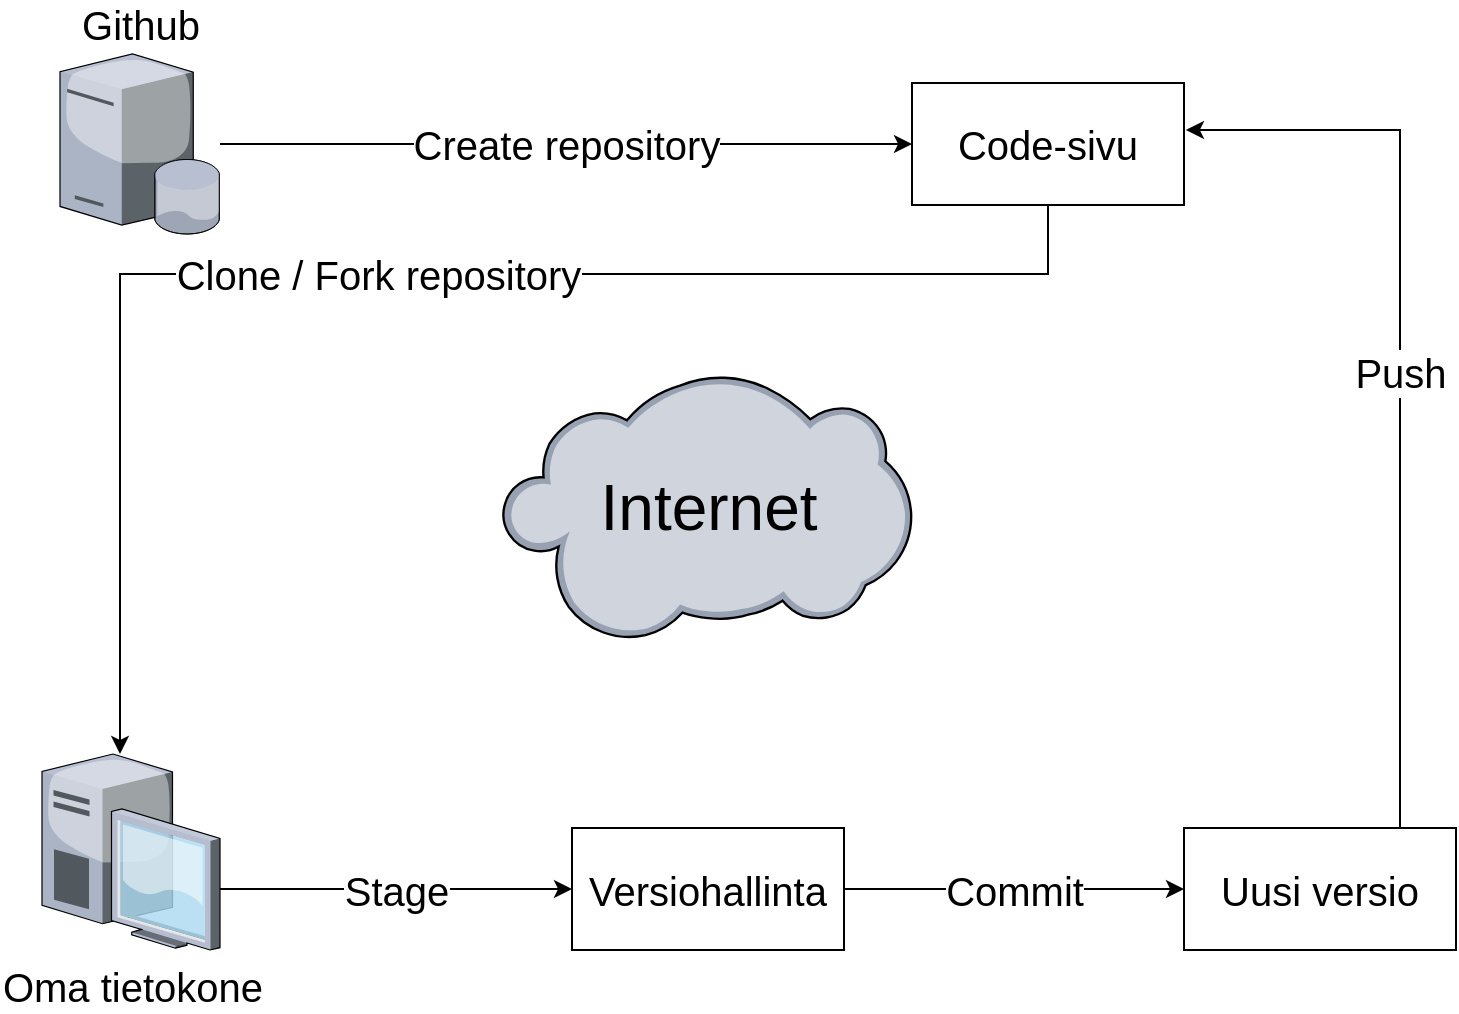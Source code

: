 <mxfile version="20.7.4" type="device"><diagram id="2qPfkF5Lrm0YAranWGd1" name="Page-1"><mxGraphModel dx="1434" dy="844" grid="1" gridSize="10" guides="1" tooltips="1" connect="1" arrows="1" fold="1" page="1" pageScale="1" pageWidth="827" pageHeight="1169" math="0" shadow="0"><root><mxCell id="0"/><mxCell id="1" parent="0"/><mxCell id="9U5hF8v46qkVovr1-1Dz-1" value="Internet" style="verticalLabelPosition=middle;sketch=0;aspect=fixed;html=1;verticalAlign=middle;strokeColor=none;align=center;outlineConnect=0;shape=mxgraph.citrix.cloud;fontSize=32;labelPosition=center;" vertex="1" parent="1"><mxGeometry x="311" y="200" width="205" height="133.79" as="geometry"/></mxCell><mxCell id="9U5hF8v46qkVovr1-1Dz-7" value="Create repository" style="edgeStyle=orthogonalEdgeStyle;rounded=0;orthogonalLoop=1;jettySize=auto;html=1;fontSize=20;" edge="1" parent="1" source="9U5hF8v46qkVovr1-1Dz-2" target="9U5hF8v46qkVovr1-1Dz-6"><mxGeometry relative="1" as="geometry"/></mxCell><mxCell id="9U5hF8v46qkVovr1-1Dz-2" value="Github" style="verticalLabelPosition=top;sketch=0;aspect=fixed;html=1;verticalAlign=bottom;strokeColor=none;align=center;outlineConnect=0;shape=mxgraph.citrix.database_server;fontSize=20;labelPosition=center;" vertex="1" parent="1"><mxGeometry x="90" y="40" width="80" height="90" as="geometry"/></mxCell><mxCell id="9U5hF8v46qkVovr1-1Dz-9" value="Stage" style="edgeStyle=orthogonalEdgeStyle;rounded=0;orthogonalLoop=1;jettySize=auto;html=1;entryX=0;entryY=0.5;entryDx=0;entryDy=0;fontSize=20;" edge="1" parent="1" source="9U5hF8v46qkVovr1-1Dz-3" target="9U5hF8v46qkVovr1-1Dz-4"><mxGeometry relative="1" as="geometry"><Array as="points"><mxPoint x="320" y="458"/></Array></mxGeometry></mxCell><mxCell id="9U5hF8v46qkVovr1-1Dz-3" value="Oma tietokone" style="verticalLabelPosition=bottom;sketch=0;aspect=fixed;html=1;verticalAlign=top;strokeColor=none;align=center;outlineConnect=0;shape=mxgraph.citrix.desktop;fontSize=20;" vertex="1" parent="1"><mxGeometry x="81" y="390" width="89" height="98" as="geometry"/></mxCell><mxCell id="9U5hF8v46qkVovr1-1Dz-10" value="Commit" style="edgeStyle=orthogonalEdgeStyle;rounded=0;orthogonalLoop=1;jettySize=auto;html=1;entryX=0;entryY=0.5;entryDx=0;entryDy=0;fontSize=20;" edge="1" parent="1" source="9U5hF8v46qkVovr1-1Dz-4" target="9U5hF8v46qkVovr1-1Dz-5"><mxGeometry relative="1" as="geometry"/></mxCell><mxCell id="9U5hF8v46qkVovr1-1Dz-4" value="Versiohallinta" style="rounded=0;whiteSpace=wrap;html=1;fontSize=20;" vertex="1" parent="1"><mxGeometry x="346" y="427" width="136" height="61" as="geometry"/></mxCell><mxCell id="9U5hF8v46qkVovr1-1Dz-13" value="Push" style="edgeStyle=orthogonalEdgeStyle;rounded=0;orthogonalLoop=1;jettySize=auto;html=1;entryX=1.007;entryY=0.385;entryDx=0;entryDy=0;entryPerimeter=0;fontSize=20;" edge="1" parent="1" source="9U5hF8v46qkVovr1-1Dz-5" target="9U5hF8v46qkVovr1-1Dz-6"><mxGeometry relative="1" as="geometry"><Array as="points"><mxPoint x="760" y="78"/></Array></mxGeometry></mxCell><mxCell id="9U5hF8v46qkVovr1-1Dz-5" value="Uusi versio" style="rounded=0;whiteSpace=wrap;html=1;fontSize=20;" vertex="1" parent="1"><mxGeometry x="652" y="427" width="136" height="61" as="geometry"/></mxCell><mxCell id="9U5hF8v46qkVovr1-1Dz-8" value="Clone / Fork repository" style="edgeStyle=orthogonalEdgeStyle;rounded=0;orthogonalLoop=1;jettySize=auto;html=1;fontSize=20;" edge="1" parent="1" source="9U5hF8v46qkVovr1-1Dz-6" target="9U5hF8v46qkVovr1-1Dz-3"><mxGeometry relative="1" as="geometry"><Array as="points"><mxPoint x="584" y="150"/><mxPoint x="120" y="150"/></Array></mxGeometry></mxCell><mxCell id="9U5hF8v46qkVovr1-1Dz-6" value="Code-sivu" style="rounded=0;whiteSpace=wrap;html=1;fontSize=20;" vertex="1" parent="1"><mxGeometry x="516" y="54.5" width="136" height="61" as="geometry"/></mxCell></root></mxGraphModel></diagram></mxfile>